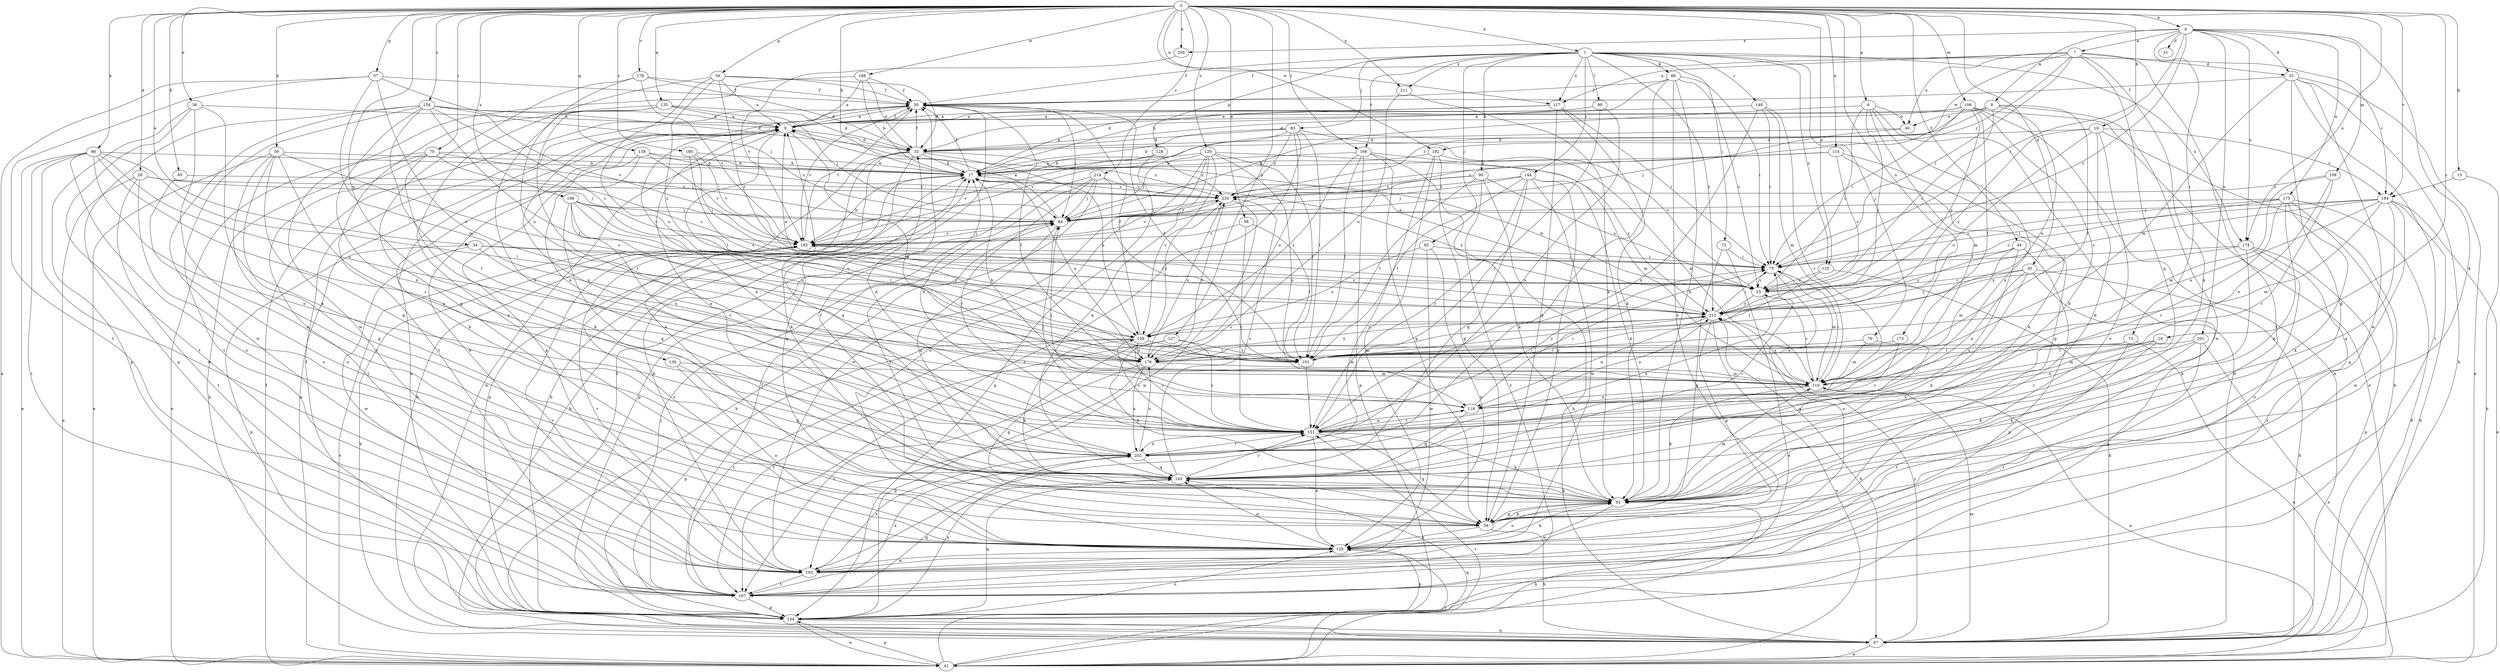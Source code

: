 strict digraph  {
0;
1;
4;
6;
7;
8;
9;
10;
13;
17;
18;
25;
26;
30;
31;
32;
33;
34;
36;
38;
40;
41;
44;
50;
56;
57;
58;
59;
60;
67;
70;
72;
73;
75;
76;
82;
83;
84;
86;
88;
90;
92;
99;
101;
108;
109;
110;
114;
117;
118;
120;
125;
126;
127;
128;
134;
135;
138;
139;
143;
144;
148;
151;
154;
159;
166;
167;
173;
174;
175;
176;
178;
180;
184;
185;
188;
192;
193;
198;
200;
201;
202;
211;
212;
214;
220;
0 -> 1  [label=a];
0 -> 4  [label=a];
0 -> 6  [label=a];
0 -> 10  [label=b];
0 -> 13  [label=b];
0 -> 17  [label=b];
0 -> 18  [label=c];
0 -> 26  [label=d];
0 -> 30  [label=d];
0 -> 34  [label=e];
0 -> 36  [label=e];
0 -> 38  [label=e];
0 -> 44  [label=f];
0 -> 56  [label=g];
0 -> 57  [label=g];
0 -> 59  [label=h];
0 -> 60  [label=h];
0 -> 70  [label=i];
0 -> 86  [label=k];
0 -> 108  [label=m];
0 -> 114  [label=n];
0 -> 117  [label=n];
0 -> 120  [label=o];
0 -> 125  [label=o];
0 -> 127  [label=p];
0 -> 135  [label=q];
0 -> 138  [label=q];
0 -> 139  [label=q];
0 -> 154  [label=s];
0 -> 166  [label=t];
0 -> 173  [label=u];
0 -> 174  [label=u];
0 -> 178  [label=v];
0 -> 180  [label=v];
0 -> 184  [label=v];
0 -> 188  [label=w];
0 -> 192  [label=w];
0 -> 198  [label=x];
0 -> 200  [label=x];
0 -> 211  [label=y];
0 -> 214  [label=z];
1 -> 50  [label=f];
1 -> 72  [label=i];
1 -> 76  [label=j];
1 -> 82  [label=j];
1 -> 83  [label=j];
1 -> 88  [label=k];
1 -> 90  [label=k];
1 -> 99  [label=l];
1 -> 117  [label=n];
1 -> 125  [label=o];
1 -> 128  [label=p];
1 -> 144  [label=r];
1 -> 148  [label=r];
1 -> 166  [label=t];
1 -> 174  [label=u];
1 -> 184  [label=v];
1 -> 211  [label=y];
1 -> 212  [label=y];
4 -> 7  [label=a];
4 -> 8  [label=a];
4 -> 25  [label=c];
4 -> 31  [label=d];
4 -> 32  [label=d];
4 -> 73  [label=i];
4 -> 75  [label=i];
4 -> 92  [label=k];
4 -> 109  [label=m];
4 -> 174  [label=u];
4 -> 175  [label=u];
4 -> 200  [label=x];
4 -> 201  [label=x];
6 -> 25  [label=c];
6 -> 40  [label=e];
6 -> 67  [label=h];
6 -> 84  [label=j];
6 -> 110  [label=m];
6 -> 202  [label=x];
6 -> 212  [label=y];
7 -> 32  [label=d];
7 -> 40  [label=e];
7 -> 50  [label=f];
7 -> 75  [label=i];
7 -> 92  [label=k];
7 -> 117  [label=n];
7 -> 143  [label=q];
7 -> 167  [label=t];
7 -> 192  [label=w];
7 -> 220  [label=z];
8 -> 9  [label=a];
8 -> 17  [label=b];
8 -> 25  [label=c];
8 -> 40  [label=e];
8 -> 101  [label=l];
8 -> 176  [label=u];
8 -> 193  [label=w];
9 -> 33  [label=d];
9 -> 50  [label=f];
9 -> 67  [label=h];
9 -> 101  [label=l];
9 -> 110  [label=m];
9 -> 193  [label=w];
10 -> 33  [label=d];
10 -> 67  [label=h];
10 -> 92  [label=k];
10 -> 126  [label=o];
10 -> 176  [label=u];
10 -> 184  [label=v];
10 -> 212  [label=y];
13 -> 67  [label=h];
13 -> 184  [label=v];
17 -> 50  [label=f];
17 -> 134  [label=p];
17 -> 176  [label=u];
17 -> 212  [label=y];
17 -> 220  [label=z];
18 -> 92  [label=k];
18 -> 101  [label=l];
18 -> 110  [label=m];
18 -> 151  [label=r];
25 -> 9  [label=a];
25 -> 17  [label=b];
25 -> 202  [label=x];
25 -> 212  [label=y];
26 -> 41  [label=e];
26 -> 84  [label=j];
26 -> 126  [label=o];
26 -> 167  [label=t];
26 -> 220  [label=z];
30 -> 25  [label=c];
30 -> 67  [label=h];
30 -> 92  [label=k];
30 -> 118  [label=n];
30 -> 134  [label=p];
30 -> 212  [label=y];
32 -> 41  [label=e];
32 -> 50  [label=f];
32 -> 58  [label=g];
32 -> 67  [label=h];
32 -> 110  [label=m];
32 -> 167  [label=t];
32 -> 193  [label=w];
33 -> 17  [label=b];
33 -> 50  [label=f];
33 -> 58  [label=g];
33 -> 67  [label=h];
33 -> 92  [label=k];
33 -> 143  [label=q];
33 -> 159  [label=s];
33 -> 220  [label=z];
34 -> 75  [label=i];
34 -> 134  [label=p];
34 -> 176  [label=u];
34 -> 193  [label=w];
34 -> 212  [label=y];
36 -> 9  [label=a];
36 -> 92  [label=k];
36 -> 126  [label=o];
36 -> 134  [label=p];
36 -> 167  [label=t];
38 -> 101  [label=l];
38 -> 151  [label=r];
38 -> 185  [label=v];
40 -> 33  [label=d];
40 -> 84  [label=j];
41 -> 9  [label=a];
41 -> 50  [label=f];
41 -> 92  [label=k];
41 -> 126  [label=o];
41 -> 134  [label=p];
41 -> 143  [label=q];
41 -> 151  [label=r];
41 -> 185  [label=v];
44 -> 75  [label=i];
44 -> 110  [label=m];
44 -> 134  [label=p];
44 -> 202  [label=x];
44 -> 212  [label=y];
50 -> 9  [label=a];
50 -> 84  [label=j];
50 -> 185  [label=v];
50 -> 202  [label=x];
56 -> 9  [label=a];
56 -> 25  [label=c];
56 -> 33  [label=d];
56 -> 50  [label=f];
56 -> 126  [label=o];
56 -> 176  [label=u];
56 -> 212  [label=y];
57 -> 41  [label=e];
57 -> 50  [label=f];
57 -> 84  [label=j];
57 -> 110  [label=m];
57 -> 167  [label=t];
57 -> 176  [label=u];
58 -> 9  [label=a];
58 -> 50  [label=f];
58 -> 67  [label=h];
58 -> 92  [label=k];
58 -> 126  [label=o];
59 -> 17  [label=b];
59 -> 41  [label=e];
59 -> 58  [label=g];
59 -> 126  [label=o];
59 -> 143  [label=q];
59 -> 159  [label=s];
59 -> 202  [label=x];
60 -> 126  [label=o];
60 -> 220  [label=z];
67 -> 17  [label=b];
67 -> 41  [label=e];
67 -> 50  [label=f];
67 -> 110  [label=m];
67 -> 212  [label=y];
70 -> 17  [label=b];
70 -> 25  [label=c];
70 -> 41  [label=e];
70 -> 67  [label=h];
70 -> 84  [label=j];
70 -> 92  [label=k];
70 -> 167  [label=t];
72 -> 41  [label=e];
72 -> 58  [label=g];
72 -> 75  [label=i];
73 -> 41  [label=e];
73 -> 101  [label=l];
73 -> 167  [label=t];
73 -> 202  [label=x];
75 -> 25  [label=c];
75 -> 110  [label=m];
75 -> 126  [label=o];
76 -> 110  [label=m];
76 -> 143  [label=q];
76 -> 176  [label=u];
82 -> 75  [label=i];
82 -> 126  [label=o];
82 -> 159  [label=s];
82 -> 193  [label=w];
83 -> 17  [label=b];
83 -> 25  [label=c];
83 -> 33  [label=d];
83 -> 101  [label=l];
83 -> 167  [label=t];
83 -> 176  [label=u];
83 -> 185  [label=v];
83 -> 220  [label=z];
84 -> 9  [label=a];
84 -> 143  [label=q];
84 -> 185  [label=v];
84 -> 220  [label=z];
86 -> 17  [label=b];
86 -> 41  [label=e];
86 -> 101  [label=l];
86 -> 126  [label=o];
86 -> 151  [label=r];
86 -> 167  [label=t];
86 -> 176  [label=u];
86 -> 193  [label=w];
86 -> 202  [label=x];
88 -> 17  [label=b];
88 -> 25  [label=c];
88 -> 50  [label=f];
88 -> 75  [label=i];
88 -> 92  [label=k];
88 -> 126  [label=o];
88 -> 151  [label=r];
90 -> 25  [label=c];
90 -> 67  [label=h];
90 -> 101  [label=l];
90 -> 167  [label=t];
90 -> 185  [label=v];
90 -> 220  [label=z];
92 -> 58  [label=g];
92 -> 84  [label=j];
92 -> 110  [label=m];
92 -> 126  [label=o];
92 -> 193  [label=w];
99 -> 9  [label=a];
99 -> 33  [label=d];
99 -> 151  [label=r];
99 -> 202  [label=x];
101 -> 50  [label=f];
101 -> 151  [label=r];
101 -> 212  [label=y];
108 -> 9  [label=a];
108 -> 33  [label=d];
108 -> 41  [label=e];
108 -> 67  [label=h];
108 -> 75  [label=i];
108 -> 92  [label=k];
108 -> 101  [label=l];
108 -> 212  [label=y];
108 -> 220  [label=z];
109 -> 110  [label=m];
109 -> 118  [label=n];
109 -> 151  [label=r];
109 -> 220  [label=z];
110 -> 17  [label=b];
110 -> 25  [label=c];
110 -> 41  [label=e];
110 -> 50  [label=f];
110 -> 75  [label=i];
110 -> 92  [label=k];
110 -> 118  [label=n];
110 -> 212  [label=y];
114 -> 17  [label=b];
114 -> 25  [label=c];
114 -> 58  [label=g];
114 -> 92  [label=k];
114 -> 220  [label=z];
117 -> 9  [label=a];
117 -> 17  [label=b];
117 -> 58  [label=g];
117 -> 75  [label=i];
117 -> 92  [label=k];
118 -> 17  [label=b];
118 -> 75  [label=i];
118 -> 84  [label=j];
118 -> 143  [label=q];
118 -> 151  [label=r];
118 -> 212  [label=y];
120 -> 17  [label=b];
120 -> 84  [label=j];
120 -> 101  [label=l];
120 -> 118  [label=n];
120 -> 126  [label=o];
120 -> 143  [label=q];
120 -> 159  [label=s];
120 -> 193  [label=w];
120 -> 212  [label=y];
125 -> 25  [label=c];
125 -> 67  [label=h];
125 -> 101  [label=l];
126 -> 92  [label=k];
126 -> 134  [label=p];
126 -> 143  [label=q];
126 -> 185  [label=v];
126 -> 193  [label=w];
127 -> 58  [label=g];
127 -> 92  [label=k];
127 -> 101  [label=l];
127 -> 151  [label=r];
127 -> 167  [label=t];
128 -> 17  [label=b];
128 -> 134  [label=p];
128 -> 185  [label=v];
128 -> 220  [label=z];
134 -> 9  [label=a];
134 -> 17  [label=b];
134 -> 41  [label=e];
134 -> 50  [label=f];
134 -> 67  [label=h];
134 -> 84  [label=j];
134 -> 126  [label=o];
134 -> 143  [label=q];
134 -> 202  [label=x];
135 -> 9  [label=a];
135 -> 33  [label=d];
135 -> 84  [label=j];
135 -> 151  [label=r];
135 -> 167  [label=t];
135 -> 202  [label=x];
138 -> 17  [label=b];
138 -> 92  [label=k];
138 -> 118  [label=n];
138 -> 185  [label=v];
138 -> 220  [label=z];
139 -> 110  [label=m];
139 -> 126  [label=o];
139 -> 143  [label=q];
143 -> 9  [label=a];
143 -> 75  [label=i];
143 -> 92  [label=k];
143 -> 151  [label=r];
143 -> 220  [label=z];
144 -> 58  [label=g];
144 -> 84  [label=j];
144 -> 92  [label=k];
144 -> 101  [label=l];
144 -> 143  [label=q];
144 -> 151  [label=r];
144 -> 193  [label=w];
144 -> 220  [label=z];
148 -> 9  [label=a];
148 -> 75  [label=i];
148 -> 110  [label=m];
148 -> 151  [label=r];
148 -> 202  [label=x];
151 -> 33  [label=d];
151 -> 58  [label=g];
151 -> 75  [label=i];
151 -> 84  [label=j];
151 -> 92  [label=k];
151 -> 118  [label=n];
151 -> 126  [label=o];
151 -> 159  [label=s];
151 -> 202  [label=x];
154 -> 9  [label=a];
154 -> 25  [label=c];
154 -> 33  [label=d];
154 -> 101  [label=l];
154 -> 134  [label=p];
154 -> 151  [label=r];
154 -> 167  [label=t];
154 -> 185  [label=v];
154 -> 193  [label=w];
154 -> 202  [label=x];
159 -> 50  [label=f];
159 -> 92  [label=k];
159 -> 101  [label=l];
159 -> 134  [label=p];
159 -> 151  [label=r];
159 -> 167  [label=t];
159 -> 176  [label=u];
159 -> 212  [label=y];
159 -> 220  [label=z];
166 -> 17  [label=b];
166 -> 58  [label=g];
166 -> 92  [label=k];
166 -> 101  [label=l];
166 -> 110  [label=m];
166 -> 134  [label=p];
166 -> 159  [label=s];
167 -> 134  [label=p];
167 -> 143  [label=q];
167 -> 185  [label=v];
167 -> 202  [label=x];
173 -> 101  [label=l];
173 -> 151  [label=r];
174 -> 75  [label=i];
174 -> 92  [label=k];
174 -> 126  [label=o];
174 -> 134  [label=p];
174 -> 167  [label=t];
174 -> 212  [label=y];
175 -> 25  [label=c];
175 -> 67  [label=h];
175 -> 75  [label=i];
175 -> 84  [label=j];
175 -> 92  [label=k];
175 -> 143  [label=q];
175 -> 151  [label=r];
175 -> 193  [label=w];
176 -> 110  [label=m];
176 -> 134  [label=p];
176 -> 167  [label=t];
176 -> 202  [label=x];
176 -> 212  [label=y];
176 -> 220  [label=z];
178 -> 33  [label=d];
178 -> 50  [label=f];
178 -> 58  [label=g];
178 -> 176  [label=u];
178 -> 185  [label=v];
180 -> 17  [label=b];
180 -> 75  [label=i];
180 -> 159  [label=s];
180 -> 185  [label=v];
184 -> 25  [label=c];
184 -> 41  [label=e];
184 -> 58  [label=g];
184 -> 67  [label=h];
184 -> 75  [label=i];
184 -> 84  [label=j];
184 -> 110  [label=m];
184 -> 143  [label=q];
184 -> 176  [label=u];
185 -> 17  [label=b];
185 -> 50  [label=f];
185 -> 67  [label=h];
185 -> 75  [label=i];
185 -> 84  [label=j];
188 -> 9  [label=a];
188 -> 17  [label=b];
188 -> 33  [label=d];
188 -> 50  [label=f];
188 -> 193  [label=w];
192 -> 17  [label=b];
192 -> 58  [label=g];
192 -> 110  [label=m];
192 -> 126  [label=o];
192 -> 193  [label=w];
193 -> 9  [label=a];
193 -> 17  [label=b];
193 -> 167  [label=t];
193 -> 185  [label=v];
193 -> 202  [label=x];
198 -> 84  [label=j];
198 -> 101  [label=l];
198 -> 143  [label=q];
198 -> 151  [label=r];
198 -> 159  [label=s];
198 -> 176  [label=u];
198 -> 185  [label=v];
200 -> 185  [label=v];
201 -> 41  [label=e];
201 -> 92  [label=k];
201 -> 118  [label=n];
201 -> 167  [label=t];
201 -> 176  [label=u];
202 -> 9  [label=a];
202 -> 143  [label=q];
202 -> 151  [label=r];
202 -> 176  [label=u];
211 -> 92  [label=k];
211 -> 176  [label=u];
212 -> 9  [label=a];
212 -> 41  [label=e];
212 -> 58  [label=g];
212 -> 67  [label=h];
212 -> 75  [label=i];
212 -> 118  [label=n];
212 -> 159  [label=s];
212 -> 185  [label=v];
214 -> 67  [label=h];
214 -> 84  [label=j];
214 -> 101  [label=l];
214 -> 134  [label=p];
214 -> 151  [label=r];
214 -> 167  [label=t];
214 -> 220  [label=z];
220 -> 84  [label=j];
220 -> 176  [label=u];
220 -> 185  [label=v];
220 -> 193  [label=w];
}
